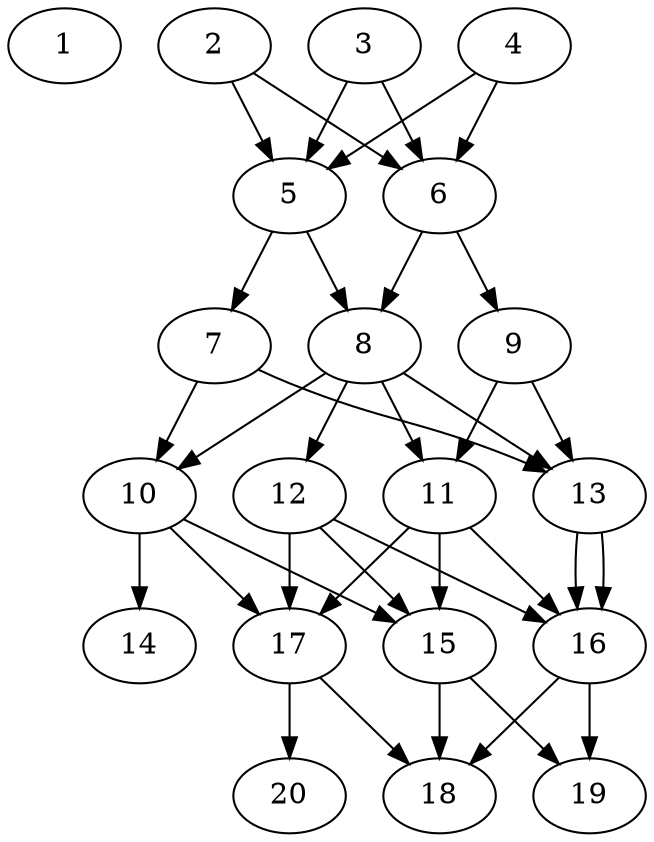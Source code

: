 // DAG automatically generated by daggen at Tue Jul 23 14:31:37 2019
// ./daggen --dot -n 20 --ccr 0.3 --fat 0.5 --regular 0.5 --density 0.8 --mindata 5242880 --maxdata 52428800 
digraph G {
  1 [size="173847893", alpha="0.14", expect_size="52154368"] 
  2 [size="40666453", alpha="0.00", expect_size="12199936"] 
  2 -> 5 [size ="12199936"]
  2 -> 6 [size ="12199936"]
  3 [size="173250560", alpha="0.09", expect_size="51975168"] 
  3 -> 5 [size ="51975168"]
  3 -> 6 [size ="51975168"]
  4 [size="81623040", alpha="0.16", expect_size="24486912"] 
  4 -> 5 [size ="24486912"]
  4 -> 6 [size ="24486912"]
  5 [size="172288000", alpha="0.16", expect_size="51686400"] 
  5 -> 7 [size ="51686400"]
  5 -> 8 [size ="51686400"]
  6 [size="92480853", alpha="0.06", expect_size="27744256"] 
  6 -> 8 [size ="27744256"]
  6 -> 9 [size ="27744256"]
  7 [size="137854293", alpha="0.10", expect_size="41356288"] 
  7 -> 10 [size ="41356288"]
  7 -> 13 [size ="41356288"]
  8 [size="66385920", alpha="0.11", expect_size="19915776"] 
  8 -> 10 [size ="19915776"]
  8 -> 11 [size ="19915776"]
  8 -> 12 [size ="19915776"]
  8 -> 13 [size ="19915776"]
  9 [size="35208533", alpha="0.12", expect_size="10562560"] 
  9 -> 11 [size ="10562560"]
  9 -> 13 [size ="10562560"]
  10 [size="75584853", alpha="0.04", expect_size="22675456"] 
  10 -> 14 [size ="22675456"]
  10 -> 15 [size ="22675456"]
  10 -> 17 [size ="22675456"]
  11 [size="23507627", alpha="0.15", expect_size="7052288"] 
  11 -> 15 [size ="7052288"]
  11 -> 16 [size ="7052288"]
  11 -> 17 [size ="7052288"]
  12 [size="131857067", alpha="0.12", expect_size="39557120"] 
  12 -> 15 [size ="39557120"]
  12 -> 16 [size ="39557120"]
  12 -> 17 [size ="39557120"]
  13 [size="134860800", alpha="0.09", expect_size="40458240"] 
  13 -> 16 [size ="40458240"]
  13 -> 16 [size ="40458240"]
  14 [size="49967787", alpha="0.04", expect_size="14990336"] 
  15 [size="18739200", alpha="0.12", expect_size="5621760"] 
  15 -> 18 [size ="5621760"]
  15 -> 19 [size ="5621760"]
  16 [size="143342933", alpha="0.03", expect_size="43002880"] 
  16 -> 18 [size ="43002880"]
  16 -> 19 [size ="43002880"]
  17 [size="31877120", alpha="0.07", expect_size="9563136"] 
  17 -> 18 [size ="9563136"]
  17 -> 20 [size ="9563136"]
  18 [size="108421120", alpha="0.05", expect_size="32526336"] 
  19 [size="35997013", alpha="0.16", expect_size="10799104"] 
  20 [size="129484800", alpha="0.20", expect_size="38845440"] 
}
